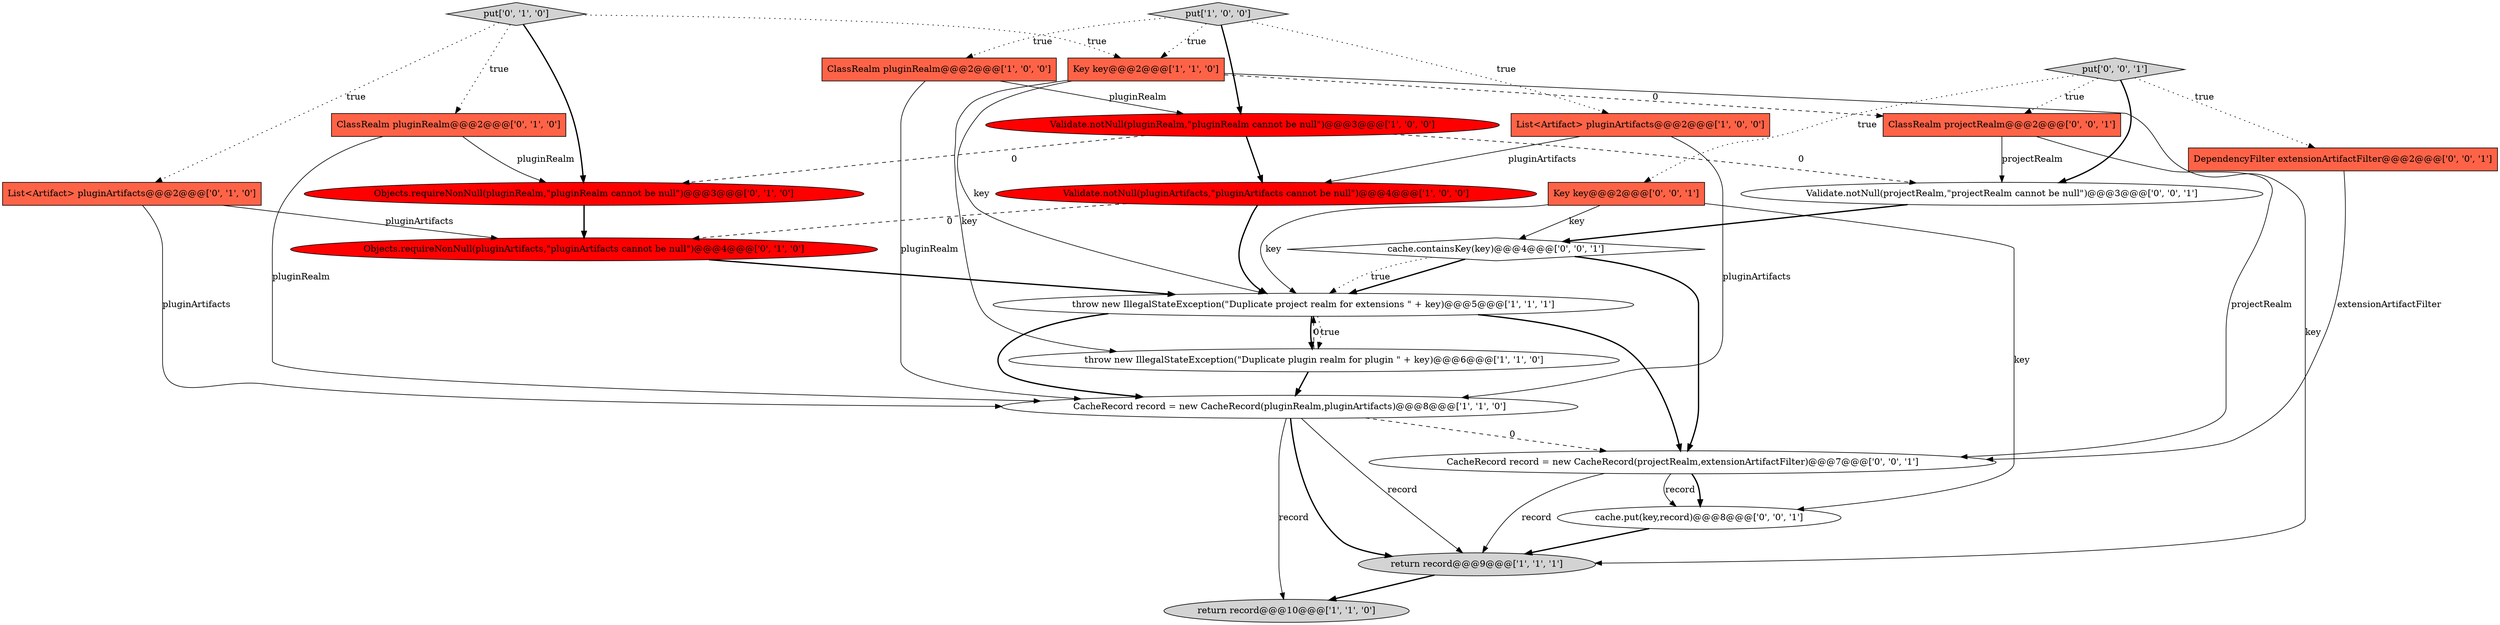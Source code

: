 digraph {
3 [style = filled, label = "ClassRealm pluginRealm@@@2@@@['1', '0', '0']", fillcolor = tomato, shape = box image = "AAA0AAABBB1BBB"];
6 [style = filled, label = "return record@@@10@@@['1', '1', '0']", fillcolor = lightgray, shape = ellipse image = "AAA0AAABBB1BBB"];
12 [style = filled, label = "ClassRealm pluginRealm@@@2@@@['0', '1', '0']", fillcolor = tomato, shape = box image = "AAA0AAABBB2BBB"];
4 [style = filled, label = "List<Artifact> pluginArtifacts@@@2@@@['1', '0', '0']", fillcolor = tomato, shape = box image = "AAA0AAABBB1BBB"];
7 [style = filled, label = "put['1', '0', '0']", fillcolor = lightgray, shape = diamond image = "AAA0AAABBB1BBB"];
13 [style = filled, label = "List<Artifact> pluginArtifacts@@@2@@@['0', '1', '0']", fillcolor = tomato, shape = box image = "AAA0AAABBB2BBB"];
21 [style = filled, label = "ClassRealm projectRealm@@@2@@@['0', '0', '1']", fillcolor = tomato, shape = box image = "AAA0AAABBB3BBB"];
23 [style = filled, label = "CacheRecord record = new CacheRecord(projectRealm,extensionArtifactFilter)@@@7@@@['0', '0', '1']", fillcolor = white, shape = ellipse image = "AAA0AAABBB3BBB"];
2 [style = filled, label = "throw new IllegalStateException(\"Duplicate plugin realm for plugin \" + key)@@@6@@@['1', '1', '0']", fillcolor = white, shape = ellipse image = "AAA0AAABBB1BBB"];
8 [style = filled, label = "Key key@@@2@@@['1', '1', '0']", fillcolor = tomato, shape = box image = "AAA0AAABBB1BBB"];
20 [style = filled, label = "cache.put(key,record)@@@8@@@['0', '0', '1']", fillcolor = white, shape = ellipse image = "AAA0AAABBB3BBB"];
5 [style = filled, label = "Validate.notNull(pluginRealm,\"pluginRealm cannot be null\")@@@3@@@['1', '0', '0']", fillcolor = red, shape = ellipse image = "AAA1AAABBB1BBB"];
15 [style = filled, label = "Objects.requireNonNull(pluginRealm,\"pluginRealm cannot be null\")@@@3@@@['0', '1', '0']", fillcolor = red, shape = ellipse image = "AAA1AAABBB2BBB"];
22 [style = filled, label = "Validate.notNull(projectRealm,\"projectRealm cannot be null\")@@@3@@@['0', '0', '1']", fillcolor = white, shape = ellipse image = "AAA0AAABBB3BBB"];
11 [style = filled, label = "Objects.requireNonNull(pluginArtifacts,\"pluginArtifacts cannot be null\")@@@4@@@['0', '1', '0']", fillcolor = red, shape = ellipse image = "AAA1AAABBB2BBB"];
9 [style = filled, label = "Validate.notNull(pluginArtifacts,\"pluginArtifacts cannot be null\")@@@4@@@['1', '0', '0']", fillcolor = red, shape = ellipse image = "AAA1AAABBB1BBB"];
17 [style = filled, label = "Key key@@@2@@@['0', '0', '1']", fillcolor = tomato, shape = box image = "AAA0AAABBB3BBB"];
19 [style = filled, label = "put['0', '0', '1']", fillcolor = lightgray, shape = diamond image = "AAA0AAABBB3BBB"];
16 [style = filled, label = "cache.containsKey(key)@@@4@@@['0', '0', '1']", fillcolor = white, shape = diamond image = "AAA0AAABBB3BBB"];
10 [style = filled, label = "throw new IllegalStateException(\"Duplicate project realm for extensions \" + key)@@@5@@@['1', '1', '1']", fillcolor = white, shape = ellipse image = "AAA0AAABBB1BBB"];
0 [style = filled, label = "return record@@@9@@@['1', '1', '1']", fillcolor = lightgray, shape = ellipse image = "AAA0AAABBB1BBB"];
1 [style = filled, label = "CacheRecord record = new CacheRecord(pluginRealm,pluginArtifacts)@@@8@@@['1', '1', '0']", fillcolor = white, shape = ellipse image = "AAA0AAABBB1BBB"];
18 [style = filled, label = "DependencyFilter extensionArtifactFilter@@@2@@@['0', '0', '1']", fillcolor = tomato, shape = box image = "AAA0AAABBB3BBB"];
14 [style = filled, label = "put['0', '1', '0']", fillcolor = lightgray, shape = diamond image = "AAA0AAABBB2BBB"];
23->20 [style = bold, label=""];
14->12 [style = dotted, label="true"];
5->9 [style = bold, label=""];
23->20 [style = solid, label="record"];
12->15 [style = solid, label="pluginRealm"];
13->1 [style = solid, label="pluginArtifacts"];
4->1 [style = solid, label="pluginArtifacts"];
0->6 [style = bold, label=""];
22->16 [style = bold, label=""];
2->1 [style = bold, label=""];
16->10 [style = bold, label=""];
19->17 [style = dotted, label="true"];
20->0 [style = bold, label=""];
4->9 [style = solid, label="pluginArtifacts"];
19->18 [style = dotted, label="true"];
21->22 [style = solid, label="projectRealm"];
17->20 [style = solid, label="key"];
19->21 [style = dotted, label="true"];
1->0 [style = bold, label=""];
16->23 [style = bold, label=""];
9->10 [style = bold, label=""];
8->21 [style = dashed, label="0"];
8->0 [style = solid, label="key"];
3->1 [style = solid, label="pluginRealm"];
16->10 [style = dotted, label="true"];
1->6 [style = solid, label="record"];
14->13 [style = dotted, label="true"];
2->10 [style = dashed, label="0"];
21->23 [style = solid, label="projectRealm"];
13->11 [style = solid, label="pluginArtifacts"];
7->5 [style = bold, label=""];
3->5 [style = solid, label="pluginRealm"];
15->11 [style = bold, label=""];
10->2 [style = dotted, label="true"];
7->3 [style = dotted, label="true"];
11->10 [style = bold, label=""];
10->23 [style = bold, label=""];
1->0 [style = solid, label="record"];
18->23 [style = solid, label="extensionArtifactFilter"];
7->4 [style = dotted, label="true"];
14->8 [style = dotted, label="true"];
9->11 [style = dashed, label="0"];
8->2 [style = solid, label="key"];
10->2 [style = bold, label=""];
17->10 [style = solid, label="key"];
14->15 [style = bold, label=""];
12->1 [style = solid, label="pluginRealm"];
8->10 [style = solid, label="key"];
10->1 [style = bold, label=""];
7->8 [style = dotted, label="true"];
5->15 [style = dashed, label="0"];
19->22 [style = bold, label=""];
1->23 [style = dashed, label="0"];
23->0 [style = solid, label="record"];
17->16 [style = solid, label="key"];
5->22 [style = dashed, label="0"];
}
